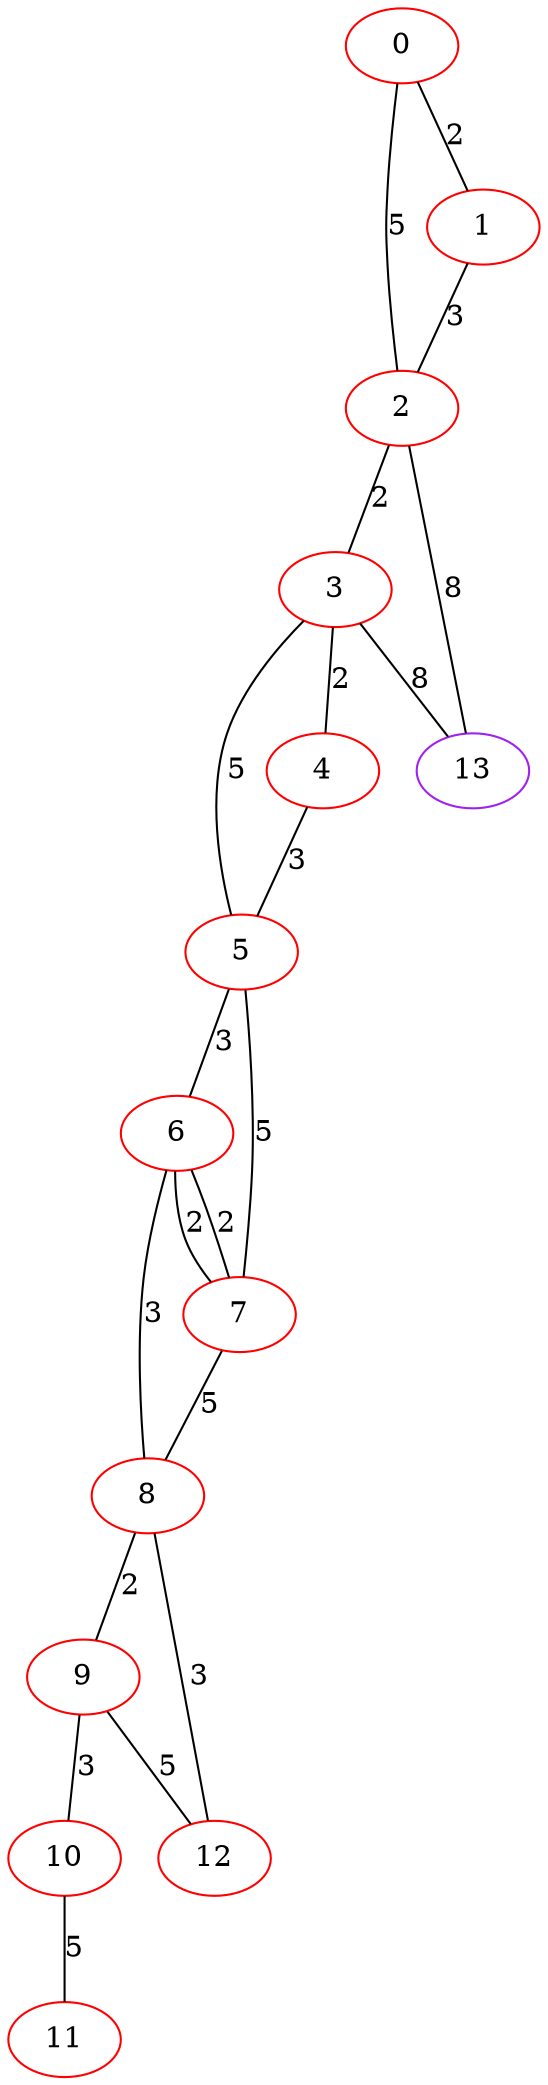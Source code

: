 graph "" {
0 [color=red, weight=1];
1 [color=red, weight=1];
2 [color=red, weight=1];
3 [color=red, weight=1];
4 [color=red, weight=1];
5 [color=red, weight=1];
6 [color=red, weight=1];
7 [color=red, weight=1];
8 [color=red, weight=1];
9 [color=red, weight=1];
10 [color=red, weight=1];
11 [color=red, weight=1];
12 [color=red, weight=1];
13 [color=purple, weight=4];
0 -- 1  [key=0, label=2];
0 -- 2  [key=0, label=5];
1 -- 2  [key=0, label=3];
2 -- 3  [key=0, label=2];
2 -- 13  [key=0, label=8];
3 -- 4  [key=0, label=2];
3 -- 5  [key=0, label=5];
3 -- 13  [key=0, label=8];
4 -- 5  [key=0, label=3];
5 -- 6  [key=0, label=3];
5 -- 7  [key=0, label=5];
6 -- 8  [key=0, label=3];
6 -- 7  [key=0, label=2];
6 -- 7  [key=1, label=2];
7 -- 8  [key=0, label=5];
8 -- 9  [key=0, label=2];
8 -- 12  [key=0, label=3];
9 -- 10  [key=0, label=3];
9 -- 12  [key=0, label=5];
10 -- 11  [key=0, label=5];
}

